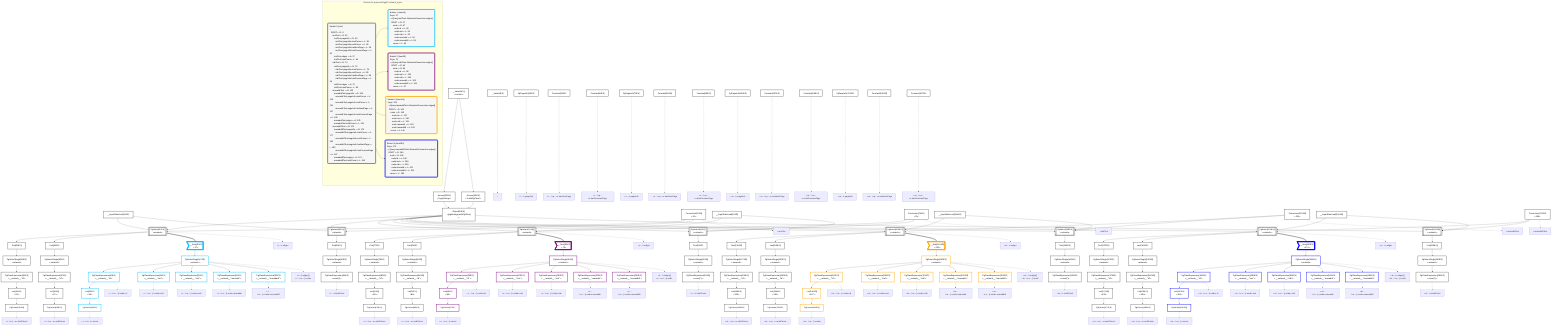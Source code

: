 graph TD
    classDef path fill:#eee,stroke:#000,color:#000
    classDef plan fill:#fff,stroke-width:3px,color:#000
    classDef itemplan fill:#fff,stroke-width:6px,color:#000
    classDef sideeffectplan fill:#f00,stroke-width:6px,color:#000
    classDef bucket fill:#f6f6f6,color:#000,stroke-width:6px,text-align:left


    %% define plans
    __Value0["__Value[0∈0]"]:::plan
    __Value3["__Value[3∈0]<br />ᐸcontextᐳ"]:::plan
    __InputStaticLeaf14["__InputStaticLeaf[14∈0]"]:::plan
    Access22["Access[22∈0]<br />ᐸ3.pgSettingsᐳ"]:::plan
    Access23["Access[23∈0]<br />ᐸ3.withPgClientᐳ"]:::plan
    Object24["Object[24∈0]<br />ᐸ{pgSettings,withPgClient}ᐳ"]:::plan
    Connection25["Connection[25∈0]<br />ᐸ21ᐳ"]:::plan
    PgPageInfo26["PgPageInfo[26∈0]"]:::plan
    PgSelect27[["PgSelect[27∈0]<br />ᐸnetworkᐳ"]]:::plan
    First28["First[28∈0]"]:::plan
    PgSelectSingle29["PgSelectSingle[29∈0]<br />ᐸnetworkᐳ"]:::plan
    PgClassExpression31["PgClassExpression[31∈0]<br />ᐸ__network__.”id”ᐳ"]:::plan
    List32["List[32∈0]<br />ᐸ31ᐳ"]:::plan
    PgCursor30["PgCursor[30∈0]"]:::plan
    Last34["Last[34∈0]"]:::plan
    PgSelectSingle35["PgSelectSingle[35∈0]<br />ᐸnetworkᐳ"]:::plan
    PgClassExpression37["PgClassExpression[37∈0]<br />ᐸ__network__.”id”ᐳ"]:::plan
    List38["List[38∈0]<br />ᐸ37ᐳ"]:::plan
    PgCursor36["PgCursor[36∈0]"]:::plan
    Constant39["Constant[39∈0]"]:::plan
    Constant40["Constant[40∈0]"]:::plan
    PgSelect41[["PgSelect[41∈0]<br />ᐸnetworkᐳ"]]:::plan
    First42["First[42∈0]"]:::plan
    PgSelectSingle43["PgSelectSingle[43∈0]<br />ᐸnetworkᐳ"]:::plan
    PgClassExpression44["PgClassExpression[44∈0]<br />ᐸcount(*)ᐳ"]:::plan
    __Item46>"__Item[46∈1]<br />ᐸ27ᐳ"]:::itemplan
    PgSelectSingle47["PgSelectSingle[47∈1]<br />ᐸnetworkᐳ"]:::plan
    PgClassExpression49["PgClassExpression[49∈1]<br />ᐸ__network__.”id”ᐳ"]:::plan
    List50["List[50∈1]<br />ᐸ49ᐳ"]:::plan
    PgCursor48["PgCursor[48∈1]"]:::plan
    PgClassExpression52["PgClassExpression[52∈1]<br />ᐸ__network__.”inet”ᐳ"]:::plan
    PgClassExpression53["PgClassExpression[53∈1]<br />ᐸ__network__.”cidr”ᐳ"]:::plan
    PgClassExpression54["PgClassExpression[54∈1]<br />ᐸ__network__.”macaddr”ᐳ"]:::plan
    PgClassExpression55["PgClassExpression[55∈1]<br />ᐸ__network__.”macaddr8”ᐳ"]:::plan
    __InputStaticLeaf64["__InputStaticLeaf[64∈0]"]:::plan
    Connection74["Connection[74∈0]<br />ᐸ70ᐳ"]:::plan
    PgPageInfo75["PgPageInfo[75∈0]"]:::plan
    PgSelect76[["PgSelect[76∈0]<br />ᐸnetworkᐳ"]]:::plan
    First77["First[77∈0]"]:::plan
    PgSelectSingle78["PgSelectSingle[78∈0]<br />ᐸnetworkᐳ"]:::plan
    PgClassExpression80["PgClassExpression[80∈0]<br />ᐸ__network__.”id”ᐳ"]:::plan
    List81["List[81∈0]<br />ᐸ80ᐳ"]:::plan
    PgCursor79["PgCursor[79∈0]"]:::plan
    Last83["Last[83∈0]"]:::plan
    PgSelectSingle84["PgSelectSingle[84∈0]<br />ᐸnetworkᐳ"]:::plan
    PgClassExpression86["PgClassExpression[86∈0]<br />ᐸ__network__.”id”ᐳ"]:::plan
    List87["List[87∈0]<br />ᐸ86ᐳ"]:::plan
    PgCursor85["PgCursor[85∈0]"]:::plan
    Constant88["Constant[88∈0]"]:::plan
    Constant89["Constant[89∈0]"]:::plan
    PgSelect90[["PgSelect[90∈0]<br />ᐸnetworkᐳ"]]:::plan
    First91["First[91∈0]"]:::plan
    PgSelectSingle92["PgSelectSingle[92∈0]<br />ᐸnetworkᐳ"]:::plan
    PgClassExpression93["PgClassExpression[93∈0]<br />ᐸcount(*)ᐳ"]:::plan
    __Item95>"__Item[95∈2]<br />ᐸ76ᐳ"]:::itemplan
    PgSelectSingle96["PgSelectSingle[96∈2]<br />ᐸnetworkᐳ"]:::plan
    PgClassExpression98["PgClassExpression[98∈2]<br />ᐸ__network__.”id”ᐳ"]:::plan
    List99["List[99∈2]<br />ᐸ98ᐳ"]:::plan
    PgCursor97["PgCursor[97∈2]"]:::plan
    PgClassExpression101["PgClassExpression[101∈2]<br />ᐸ__network__.”inet”ᐳ"]:::plan
    PgClassExpression102["PgClassExpression[102∈2]<br />ᐸ__network__.”cidr”ᐳ"]:::plan
    PgClassExpression103["PgClassExpression[103∈2]<br />ᐸ__network__.”macaddr”ᐳ"]:::plan
    PgClassExpression104["PgClassExpression[104∈2]<br />ᐸ__network__.”macaddr8”ᐳ"]:::plan
    __InputStaticLeaf114["__InputStaticLeaf[114∈0]"]:::plan
    Connection123["Connection[123∈0]<br />ᐸ119ᐳ"]:::plan
    PgPageInfo124["PgPageInfo[124∈0]"]:::plan
    PgSelect125[["PgSelect[125∈0]<br />ᐸnetworkᐳ"]]:::plan
    First126["First[126∈0]"]:::plan
    PgSelectSingle127["PgSelectSingle[127∈0]<br />ᐸnetworkᐳ"]:::plan
    PgClassExpression129["PgClassExpression[129∈0]<br />ᐸ__network__.”id”ᐳ"]:::plan
    List130["List[130∈0]<br />ᐸ129ᐳ"]:::plan
    PgCursor128["PgCursor[128∈0]"]:::plan
    Last132["Last[132∈0]"]:::plan
    PgSelectSingle133["PgSelectSingle[133∈0]<br />ᐸnetworkᐳ"]:::plan
    PgClassExpression135["PgClassExpression[135∈0]<br />ᐸ__network__.”id”ᐳ"]:::plan
    List136["List[136∈0]<br />ᐸ135ᐳ"]:::plan
    PgCursor134["PgCursor[134∈0]"]:::plan
    Constant137["Constant[137∈0]"]:::plan
    Constant138["Constant[138∈0]"]:::plan
    PgSelect139[["PgSelect[139∈0]<br />ᐸnetworkᐳ"]]:::plan
    First140["First[140∈0]"]:::plan
    PgSelectSingle141["PgSelectSingle[141∈0]<br />ᐸnetworkᐳ"]:::plan
    PgClassExpression142["PgClassExpression[142∈0]<br />ᐸcount(*)ᐳ"]:::plan
    __Item144>"__Item[144∈3]<br />ᐸ125ᐳ"]:::itemplan
    PgSelectSingle145["PgSelectSingle[145∈3]<br />ᐸnetworkᐳ"]:::plan
    PgClassExpression147["PgClassExpression[147∈3]<br />ᐸ__network__.”id”ᐳ"]:::plan
    List148["List[148∈3]<br />ᐸ147ᐳ"]:::plan
    PgCursor146["PgCursor[146∈3]"]:::plan
    PgClassExpression150["PgClassExpression[150∈3]<br />ᐸ__network__.”inet”ᐳ"]:::plan
    PgClassExpression151["PgClassExpression[151∈3]<br />ᐸ__network__.”cidr”ᐳ"]:::plan
    PgClassExpression152["PgClassExpression[152∈3]<br />ᐸ__network__.”macaddr”ᐳ"]:::plan
    PgClassExpression153["PgClassExpression[153∈3]<br />ᐸ__network__.”macaddr8”ᐳ"]:::plan
    __InputStaticLeaf164["__InputStaticLeaf[164∈0]"]:::plan
    Connection172["Connection[172∈0]<br />ᐸ168ᐳ"]:::plan
    PgPageInfo173["PgPageInfo[173∈0]"]:::plan
    PgSelect174[["PgSelect[174∈0]<br />ᐸnetworkᐳ"]]:::plan
    First175["First[175∈0]"]:::plan
    PgSelectSingle176["PgSelectSingle[176∈0]<br />ᐸnetworkᐳ"]:::plan
    PgClassExpression178["PgClassExpression[178∈0]<br />ᐸ__network__.”id”ᐳ"]:::plan
    List179["List[179∈0]<br />ᐸ178ᐳ"]:::plan
    PgCursor177["PgCursor[177∈0]"]:::plan
    Last181["Last[181∈0]"]:::plan
    PgSelectSingle182["PgSelectSingle[182∈0]<br />ᐸnetworkᐳ"]:::plan
    PgClassExpression184["PgClassExpression[184∈0]<br />ᐸ__network__.”id”ᐳ"]:::plan
    List185["List[185∈0]<br />ᐸ184ᐳ"]:::plan
    PgCursor183["PgCursor[183∈0]"]:::plan
    Constant186["Constant[186∈0]"]:::plan
    Constant187["Constant[187∈0]"]:::plan
    PgSelect188[["PgSelect[188∈0]<br />ᐸnetworkᐳ"]]:::plan
    First189["First[189∈0]"]:::plan
    PgSelectSingle190["PgSelectSingle[190∈0]<br />ᐸnetworkᐳ"]:::plan
    PgClassExpression191["PgClassExpression[191∈0]<br />ᐸcount(*)ᐳ"]:::plan
    __Item193>"__Item[193∈4]<br />ᐸ174ᐳ"]:::itemplan
    PgSelectSingle194["PgSelectSingle[194∈4]<br />ᐸnetworkᐳ"]:::plan
    PgClassExpression196["PgClassExpression[196∈4]<br />ᐸ__network__.”id”ᐳ"]:::plan
    List197["List[197∈4]<br />ᐸ196ᐳ"]:::plan
    PgCursor195["PgCursor[195∈4]"]:::plan
    PgClassExpression199["PgClassExpression[199∈4]<br />ᐸ__network__.”inet”ᐳ"]:::plan
    PgClassExpression200["PgClassExpression[200∈4]<br />ᐸ__network__.”cidr”ᐳ"]:::plan
    PgClassExpression201["PgClassExpression[201∈4]<br />ᐸ__network__.”macaddr”ᐳ"]:::plan
    PgClassExpression202["PgClassExpression[202∈4]<br />ᐸ__network__.”macaddr8”ᐳ"]:::plan

    %% plan dependencies
    __Value3 --> Access22
    __Value3 --> Access23
    Access22 & Access23 --> Object24
    Object24 & __InputStaticLeaf14 & Connection25 --> PgSelect27
    PgSelect27 --> First28
    First28 --> PgSelectSingle29
    PgSelectSingle29 --> PgClassExpression31
    PgClassExpression31 --> List32
    List32 --> PgCursor30
    PgSelect27 --> Last34
    Last34 --> PgSelectSingle35
    PgSelectSingle35 --> PgClassExpression37
    PgClassExpression37 --> List38
    List38 --> PgCursor36
    Object24 & __InputStaticLeaf14 & Connection25 --> PgSelect41
    PgSelect41 --> First42
    First42 --> PgSelectSingle43
    PgSelectSingle43 --> PgClassExpression44
    PgSelect27 ==> __Item46
    __Item46 --> PgSelectSingle47
    PgSelectSingle47 --> PgClassExpression49
    PgClassExpression49 --> List50
    List50 --> PgCursor48
    PgSelectSingle47 --> PgClassExpression52
    PgSelectSingle47 --> PgClassExpression53
    PgSelectSingle47 --> PgClassExpression54
    PgSelectSingle47 --> PgClassExpression55
    Object24 & __InputStaticLeaf64 & Connection74 --> PgSelect76
    PgSelect76 --> First77
    First77 --> PgSelectSingle78
    PgSelectSingle78 --> PgClassExpression80
    PgClassExpression80 --> List81
    List81 --> PgCursor79
    PgSelect76 --> Last83
    Last83 --> PgSelectSingle84
    PgSelectSingle84 --> PgClassExpression86
    PgClassExpression86 --> List87
    List87 --> PgCursor85
    Object24 & __InputStaticLeaf64 & Connection74 --> PgSelect90
    PgSelect90 --> First91
    First91 --> PgSelectSingle92
    PgSelectSingle92 --> PgClassExpression93
    PgSelect76 ==> __Item95
    __Item95 --> PgSelectSingle96
    PgSelectSingle96 --> PgClassExpression98
    PgClassExpression98 --> List99
    List99 --> PgCursor97
    PgSelectSingle96 --> PgClassExpression101
    PgSelectSingle96 --> PgClassExpression102
    PgSelectSingle96 --> PgClassExpression103
    PgSelectSingle96 --> PgClassExpression104
    Object24 & __InputStaticLeaf114 & Connection123 --> PgSelect125
    PgSelect125 --> First126
    First126 --> PgSelectSingle127
    PgSelectSingle127 --> PgClassExpression129
    PgClassExpression129 --> List130
    List130 --> PgCursor128
    PgSelect125 --> Last132
    Last132 --> PgSelectSingle133
    PgSelectSingle133 --> PgClassExpression135
    PgClassExpression135 --> List136
    List136 --> PgCursor134
    Object24 & __InputStaticLeaf114 & Connection123 --> PgSelect139
    PgSelect139 --> First140
    First140 --> PgSelectSingle141
    PgSelectSingle141 --> PgClassExpression142
    PgSelect125 ==> __Item144
    __Item144 --> PgSelectSingle145
    PgSelectSingle145 --> PgClassExpression147
    PgClassExpression147 --> List148
    List148 --> PgCursor146
    PgSelectSingle145 --> PgClassExpression150
    PgSelectSingle145 --> PgClassExpression151
    PgSelectSingle145 --> PgClassExpression152
    PgSelectSingle145 --> PgClassExpression153
    Object24 & __InputStaticLeaf164 & Connection172 --> PgSelect174
    PgSelect174 --> First175
    First175 --> PgSelectSingle176
    PgSelectSingle176 --> PgClassExpression178
    PgClassExpression178 --> List179
    List179 --> PgCursor177
    PgSelect174 --> Last181
    Last181 --> PgSelectSingle182
    PgSelectSingle182 --> PgClassExpression184
    PgClassExpression184 --> List185
    List185 --> PgCursor183
    Object24 & __InputStaticLeaf164 & Connection172 --> PgSelect188
    PgSelect188 --> First189
    First189 --> PgSelectSingle190
    PgSelectSingle190 --> PgClassExpression191
    PgSelect174 ==> __Item193
    __Item193 --> PgSelectSingle194
    PgSelectSingle194 --> PgClassExpression196
    PgClassExpression196 --> List197
    List197 --> PgCursor195
    PgSelectSingle194 --> PgClassExpression199
    PgSelectSingle194 --> PgClassExpression200
    PgSelectSingle194 --> PgClassExpression201
    PgSelectSingle194 --> PgClassExpression202

    %% plan-to-path relationships
    P0["~"]
    __Value0 -.-> P0
    P25["ᐳinetTest"]
    Connection25 -.-> P25
    P26["ᐳi…tᐳpageInfo"]
    PgPageInfo26 -.-> P26
    P27["ᐳi…tᐳedges"]
    PgSelect27 -.-> P27
    P30["ᐳi…tᐳp…oᐳstartCursor"]
    PgCursor30 -.-> P30
    P36["ᐳi…tᐳp…oᐳendCursor"]
    PgCursor36 -.-> P36
    P39["ᐳi…tᐳp…oᐳhasNextPage"]
    Constant39 -.-> P39
    P40["ᐳi…tᐳp…oᐳhasPreviousPage"]
    Constant40 -.-> P40
    P44["ᐳi…tᐳtotalCount"]
    PgClassExpression44 -.-> P44
    P47["ᐳi…tᐳedges[]<br />ᐳi…tᐳe…]ᐳnode"]
    PgSelectSingle47 -.-> P47
    P48["ᐳi…tᐳe…]ᐳcursor"]
    PgCursor48 -.-> P48
    P49["ᐳi…tᐳe…]ᐳnodeᐳid"]
    PgClassExpression49 -.-> P49
    P52["ᐳi…tᐳe…]ᐳnodeᐳinet"]
    PgClassExpression52 -.-> P52
    P53["ᐳi…tᐳe…]ᐳnodeᐳcidr"]
    PgClassExpression53 -.-> P53
    P54["ᐳi…tᐳe…]ᐳnodeᐳmacaddr"]
    PgClassExpression54 -.-> P54
    P55["ᐳi…tᐳe…]ᐳnodeᐳmacaddr8"]
    PgClassExpression55 -.-> P55
    P74["ᐳcidrTest"]
    Connection74 -.-> P74
    P75["ᐳc…tᐳpageInfo"]
    PgPageInfo75 -.-> P75
    P76["ᐳc…tᐳedges"]
    PgSelect76 -.-> P76
    P79["ᐳc…tᐳp…oᐳstartCursor"]
    PgCursor79 -.-> P79
    P85["ᐳc…tᐳp…oᐳendCursor"]
    PgCursor85 -.-> P85
    P88["ᐳc…tᐳp…oᐳhasNextPage"]
    Constant88 -.-> P88
    P89["ᐳc…tᐳp…oᐳhasPreviousPage"]
    Constant89 -.-> P89
    P93["ᐳc…tᐳtotalCount"]
    PgClassExpression93 -.-> P93
    P96["ᐳc…tᐳedges[]<br />ᐳc…tᐳe…]ᐳnode"]
    PgSelectSingle96 -.-> P96
    P97["ᐳc…tᐳe…]ᐳcursor"]
    PgCursor97 -.-> P97
    P98["ᐳc…tᐳe…]ᐳnodeᐳid"]
    PgClassExpression98 -.-> P98
    P101["ᐳc…tᐳe…]ᐳnodeᐳinet"]
    PgClassExpression101 -.-> P101
    P102["ᐳc…tᐳe…]ᐳnodeᐳcidr"]
    PgClassExpression102 -.-> P102
    P103["ᐳc…tᐳe…]ᐳnodeᐳmacaddr"]
    PgClassExpression103 -.-> P103
    P104["ᐳc…tᐳe…]ᐳnodeᐳmacaddr8"]
    PgClassExpression104 -.-> P104
    P123["ᐳmacaddrTest"]
    Connection123 -.-> P123
    P124["ᐳm…tᐳpageInfo"]
    PgPageInfo124 -.-> P124
    P125["ᐳm…tᐳedges"]
    PgSelect125 -.-> P125
    P128["ᐳm…tᐳp…oᐳstartCursor"]
    PgCursor128 -.-> P128
    P134["ᐳm…tᐳp…oᐳendCursor"]
    PgCursor134 -.-> P134
    P137["ᐳm…tᐳp…oᐳhasNextPage"]
    Constant137 -.-> P137
    P138["ᐳm…tᐳp…oᐳhasPreviousPage"]
    Constant138 -.-> P138
    P142["ᐳm…tᐳtotalCount"]
    PgClassExpression142 -.-> P142
    P145["ᐳm…tᐳedges[]<br />ᐳm…tᐳe…]ᐳnode"]
    PgSelectSingle145 -.-> P145
    P146["ᐳm…tᐳe…]ᐳcursor"]
    PgCursor146 -.-> P146
    P147["ᐳm…tᐳe…]ᐳnodeᐳid"]
    PgClassExpression147 -.-> P147
    P150["ᐳm…tᐳe…]ᐳnodeᐳinet"]
    PgClassExpression150 -.-> P150
    P151["ᐳm…tᐳe…]ᐳnodeᐳcidr"]
    PgClassExpression151 -.-> P151
    P152["ᐳm…tᐳe…]ᐳnodeᐳmacaddr"]
    PgClassExpression152 -.-> P152
    P153["ᐳm…tᐳe…]ᐳnodeᐳmacaddr8"]
    PgClassExpression153 -.-> P153
    P172["ᐳmacaddr8Test"]
    Connection172 -.-> P172
    P173["ᐳm…tᐳpageInfo"]
    PgPageInfo173 -.-> P173
    P174["ᐳm…tᐳedges"]
    PgSelect174 -.-> P174
    P177["ᐳm…tᐳp…oᐳstartCursor"]
    PgCursor177 -.-> P177
    P183["ᐳm…tᐳp…oᐳendCursor"]
    PgCursor183 -.-> P183
    P186["ᐳm…tᐳp…oᐳhasNextPage"]
    Constant186 -.-> P186
    P187["ᐳm…tᐳp…oᐳhasPreviousPage"]
    Constant187 -.-> P187
    P191["ᐳm…tᐳtotalCount"]
    PgClassExpression191 -.-> P191
    P194["ᐳm…tᐳedges[]<br />ᐳm…tᐳe…]ᐳnode"]
    PgSelectSingle194 -.-> P194
    P195["ᐳm…tᐳe…]ᐳcursor"]
    PgCursor195 -.-> P195
    P196["ᐳm…tᐳe…]ᐳnodeᐳid"]
    PgClassExpression196 -.-> P196
    P199["ᐳm…tᐳe…]ᐳnodeᐳinet"]
    PgClassExpression199 -.-> P199
    P200["ᐳm…tᐳe…]ᐳnodeᐳcidr"]
    PgClassExpression200 -.-> P200
    P201["ᐳm…tᐳe…]ᐳnodeᐳmacaddr"]
    PgClassExpression201 -.-> P201
    P202["ᐳm…tᐳe…]ᐳnodeᐳmacaddr8"]
    PgClassExpression202 -.-> P202

    subgraph "Buckets for queries/v4/pg11.network_types"
    Bucket0("Bucket 0 (root)<br />~<br />⠀ROOT ᐸ-O- 0<br />⠀⠀inetTest ᐸ-O- 25<br />⠀⠀⠀inetTest.pageInfo ᐸ-O- 26<br />⠀⠀⠀⠀inetTest.pageInfo.startCursor ᐸ-L- 30<br />⠀⠀⠀⠀inetTest.pageInfo.endCursor ᐸ-L- 36<br />⠀⠀⠀⠀inetTest.pageInfo.hasNextPage ᐸ-L- 39<br />⠀⠀⠀⠀inetTest.pageInfo.hasPreviousPage ᐸ-L- 40<br />⠀⠀⠀inetTest.edges ᐸ-A- 27<br />⠀⠀⠀inetTest.totalCount ᐸ-L- 44<br />⠀⠀cidrTest ᐸ-O- 74<br />⠀⠀⠀cidrTest.pageInfo ᐸ-O- 75<br />⠀⠀⠀⠀cidrTest.pageInfo.startCursor ᐸ-L- 79<br />⠀⠀⠀⠀cidrTest.pageInfo.endCursor ᐸ-L- 85<br />⠀⠀⠀⠀cidrTest.pageInfo.hasNextPage ᐸ-L- 88<br />⠀⠀⠀⠀cidrTest.pageInfo.hasPreviousPage ᐸ-L- 89<br />⠀⠀⠀cidrTest.edges ᐸ-A- 76<br />⠀⠀⠀cidrTest.totalCount ᐸ-L- 93<br />⠀⠀macaddrTest ᐸ-O- 123<br />⠀⠀⠀macaddrTest.pageInfo ᐸ-O- 124<br />⠀⠀⠀⠀macaddrTest.pageInfo.startCursor ᐸ-L- 128<br />⠀⠀⠀⠀macaddrTest.pageInfo.endCursor ᐸ-L- 134<br />⠀⠀⠀⠀macaddrTest.pageInfo.hasNextPage ᐸ-L- 137<br />⠀⠀⠀⠀macaddrTest.pageInfo.hasPreviousPage ᐸ-L- 138<br />⠀⠀⠀macaddrTest.edges ᐸ-A- 125<br />⠀⠀⠀macaddrTest.totalCount ᐸ-L- 142<br />⠀⠀macaddr8Test ᐸ-O- 172<br />⠀⠀⠀macaddr8Test.pageInfo ᐸ-O- 173<br />⠀⠀⠀⠀macaddr8Test.pageInfo.startCursor ᐸ-L- 177<br />⠀⠀⠀⠀macaddr8Test.pageInfo.endCursor ᐸ-L- 183<br />⠀⠀⠀⠀macaddr8Test.pageInfo.hasNextPage ᐸ-L- 186<br />⠀⠀⠀⠀macaddr8Test.pageInfo.hasPreviousPage ᐸ-L- 187<br />⠀⠀⠀macaddr8Test.edges ᐸ-A- 174<br />⠀⠀⠀macaddr8Test.totalCount ᐸ-L- 191"):::bucket
    classDef bucket0 stroke:#696969
    class Bucket0,__Value0,__Value3,__InputStaticLeaf14,Access22,Access23,Object24,Connection25,PgPageInfo26,PgSelect27,First28,PgSelectSingle29,PgCursor30,PgClassExpression31,List32,Last34,PgSelectSingle35,PgCursor36,PgClassExpression37,List38,Constant39,Constant40,PgSelect41,First42,PgSelectSingle43,PgClassExpression44,__InputStaticLeaf64,Connection74,PgPageInfo75,PgSelect76,First77,PgSelectSingle78,PgCursor79,PgClassExpression80,List81,Last83,PgSelectSingle84,PgCursor85,PgClassExpression86,List87,Constant88,Constant89,PgSelect90,First91,PgSelectSingle92,PgClassExpression93,__InputStaticLeaf114,Connection123,PgPageInfo124,PgSelect125,First126,PgSelectSingle127,PgCursor128,PgClassExpression129,List130,Last132,PgSelectSingle133,PgCursor134,PgClassExpression135,List136,Constant137,Constant138,PgSelect139,First140,PgSelectSingle141,PgClassExpression142,__InputStaticLeaf164,Connection172,PgPageInfo173,PgSelect174,First175,PgSelectSingle176,PgCursor177,PgClassExpression178,List179,Last181,PgSelectSingle182,PgCursor183,PgClassExpression184,List185,Constant186,Constant187,PgSelect188,First189,PgSelectSingle190,PgClassExpression191 bucket0
    Bucket1("Bucket 1 (item46)<br />Deps: 27<br />~ᐳQuery.inetTestᐳNetworksConnection.edges[]<br />⠀ROOT ᐸ-O- 47<br />⠀⠀node ᐸ-O- 47<br />⠀⠀⠀node.id ᐸ-L- 49<br />⠀⠀⠀node.inet ᐸ-L- 52<br />⠀⠀⠀node.cidr ᐸ-L- 53<br />⠀⠀⠀node.macaddr ᐸ-L- 54<br />⠀⠀⠀node.macaddr8 ᐸ-L- 55<br />⠀⠀cursor ᐸ-L- 48"):::bucket
    classDef bucket1 stroke:#00bfff
    class Bucket1,__Item46,PgSelectSingle47,PgCursor48,PgClassExpression49,List50,PgClassExpression52,PgClassExpression53,PgClassExpression54,PgClassExpression55 bucket1
    Bucket2("Bucket 2 (item95)<br />Deps: 76<br />~ᐳQuery.cidrTestᐳNetworksConnection.edges[]<br />⠀ROOT ᐸ-O- 96<br />⠀⠀node ᐸ-O- 96<br />⠀⠀⠀node.id ᐸ-L- 98<br />⠀⠀⠀node.inet ᐸ-L- 101<br />⠀⠀⠀node.cidr ᐸ-L- 102<br />⠀⠀⠀node.macaddr ᐸ-L- 103<br />⠀⠀⠀node.macaddr8 ᐸ-L- 104<br />⠀⠀cursor ᐸ-L- 97"):::bucket
    classDef bucket2 stroke:#7f007f
    class Bucket2,__Item95,PgSelectSingle96,PgCursor97,PgClassExpression98,List99,PgClassExpression101,PgClassExpression102,PgClassExpression103,PgClassExpression104 bucket2
    Bucket3("Bucket 3 (item144)<br />Deps: 125<br />~ᐳQuery.macaddrTestᐳNetworksConnection.edges[]<br />⠀ROOT ᐸ-O- 145<br />⠀⠀node ᐸ-O- 145<br />⠀⠀⠀node.id ᐸ-L- 147<br />⠀⠀⠀node.inet ᐸ-L- 150<br />⠀⠀⠀node.cidr ᐸ-L- 151<br />⠀⠀⠀node.macaddr ᐸ-L- 152<br />⠀⠀⠀node.macaddr8 ᐸ-L- 153<br />⠀⠀cursor ᐸ-L- 146"):::bucket
    classDef bucket3 stroke:#ffa500
    class Bucket3,__Item144,PgSelectSingle145,PgCursor146,PgClassExpression147,List148,PgClassExpression150,PgClassExpression151,PgClassExpression152,PgClassExpression153 bucket3
    Bucket4("Bucket 4 (item193)<br />Deps: 174<br />~ᐳQuery.macaddr8TestᐳNetworksConnection.edges[]<br />⠀ROOT ᐸ-O- 194<br />⠀⠀node ᐸ-O- 194<br />⠀⠀⠀node.id ᐸ-L- 196<br />⠀⠀⠀node.inet ᐸ-L- 199<br />⠀⠀⠀node.cidr ᐸ-L- 200<br />⠀⠀⠀node.macaddr ᐸ-L- 201<br />⠀⠀⠀node.macaddr8 ᐸ-L- 202<br />⠀⠀cursor ᐸ-L- 195"):::bucket
    classDef bucket4 stroke:#0000ff
    class Bucket4,__Item193,PgSelectSingle194,PgCursor195,PgClassExpression196,List197,PgClassExpression199,PgClassExpression200,PgClassExpression201,PgClassExpression202 bucket4
    Bucket0 --> Bucket1 & Bucket2 & Bucket3 & Bucket4
    end